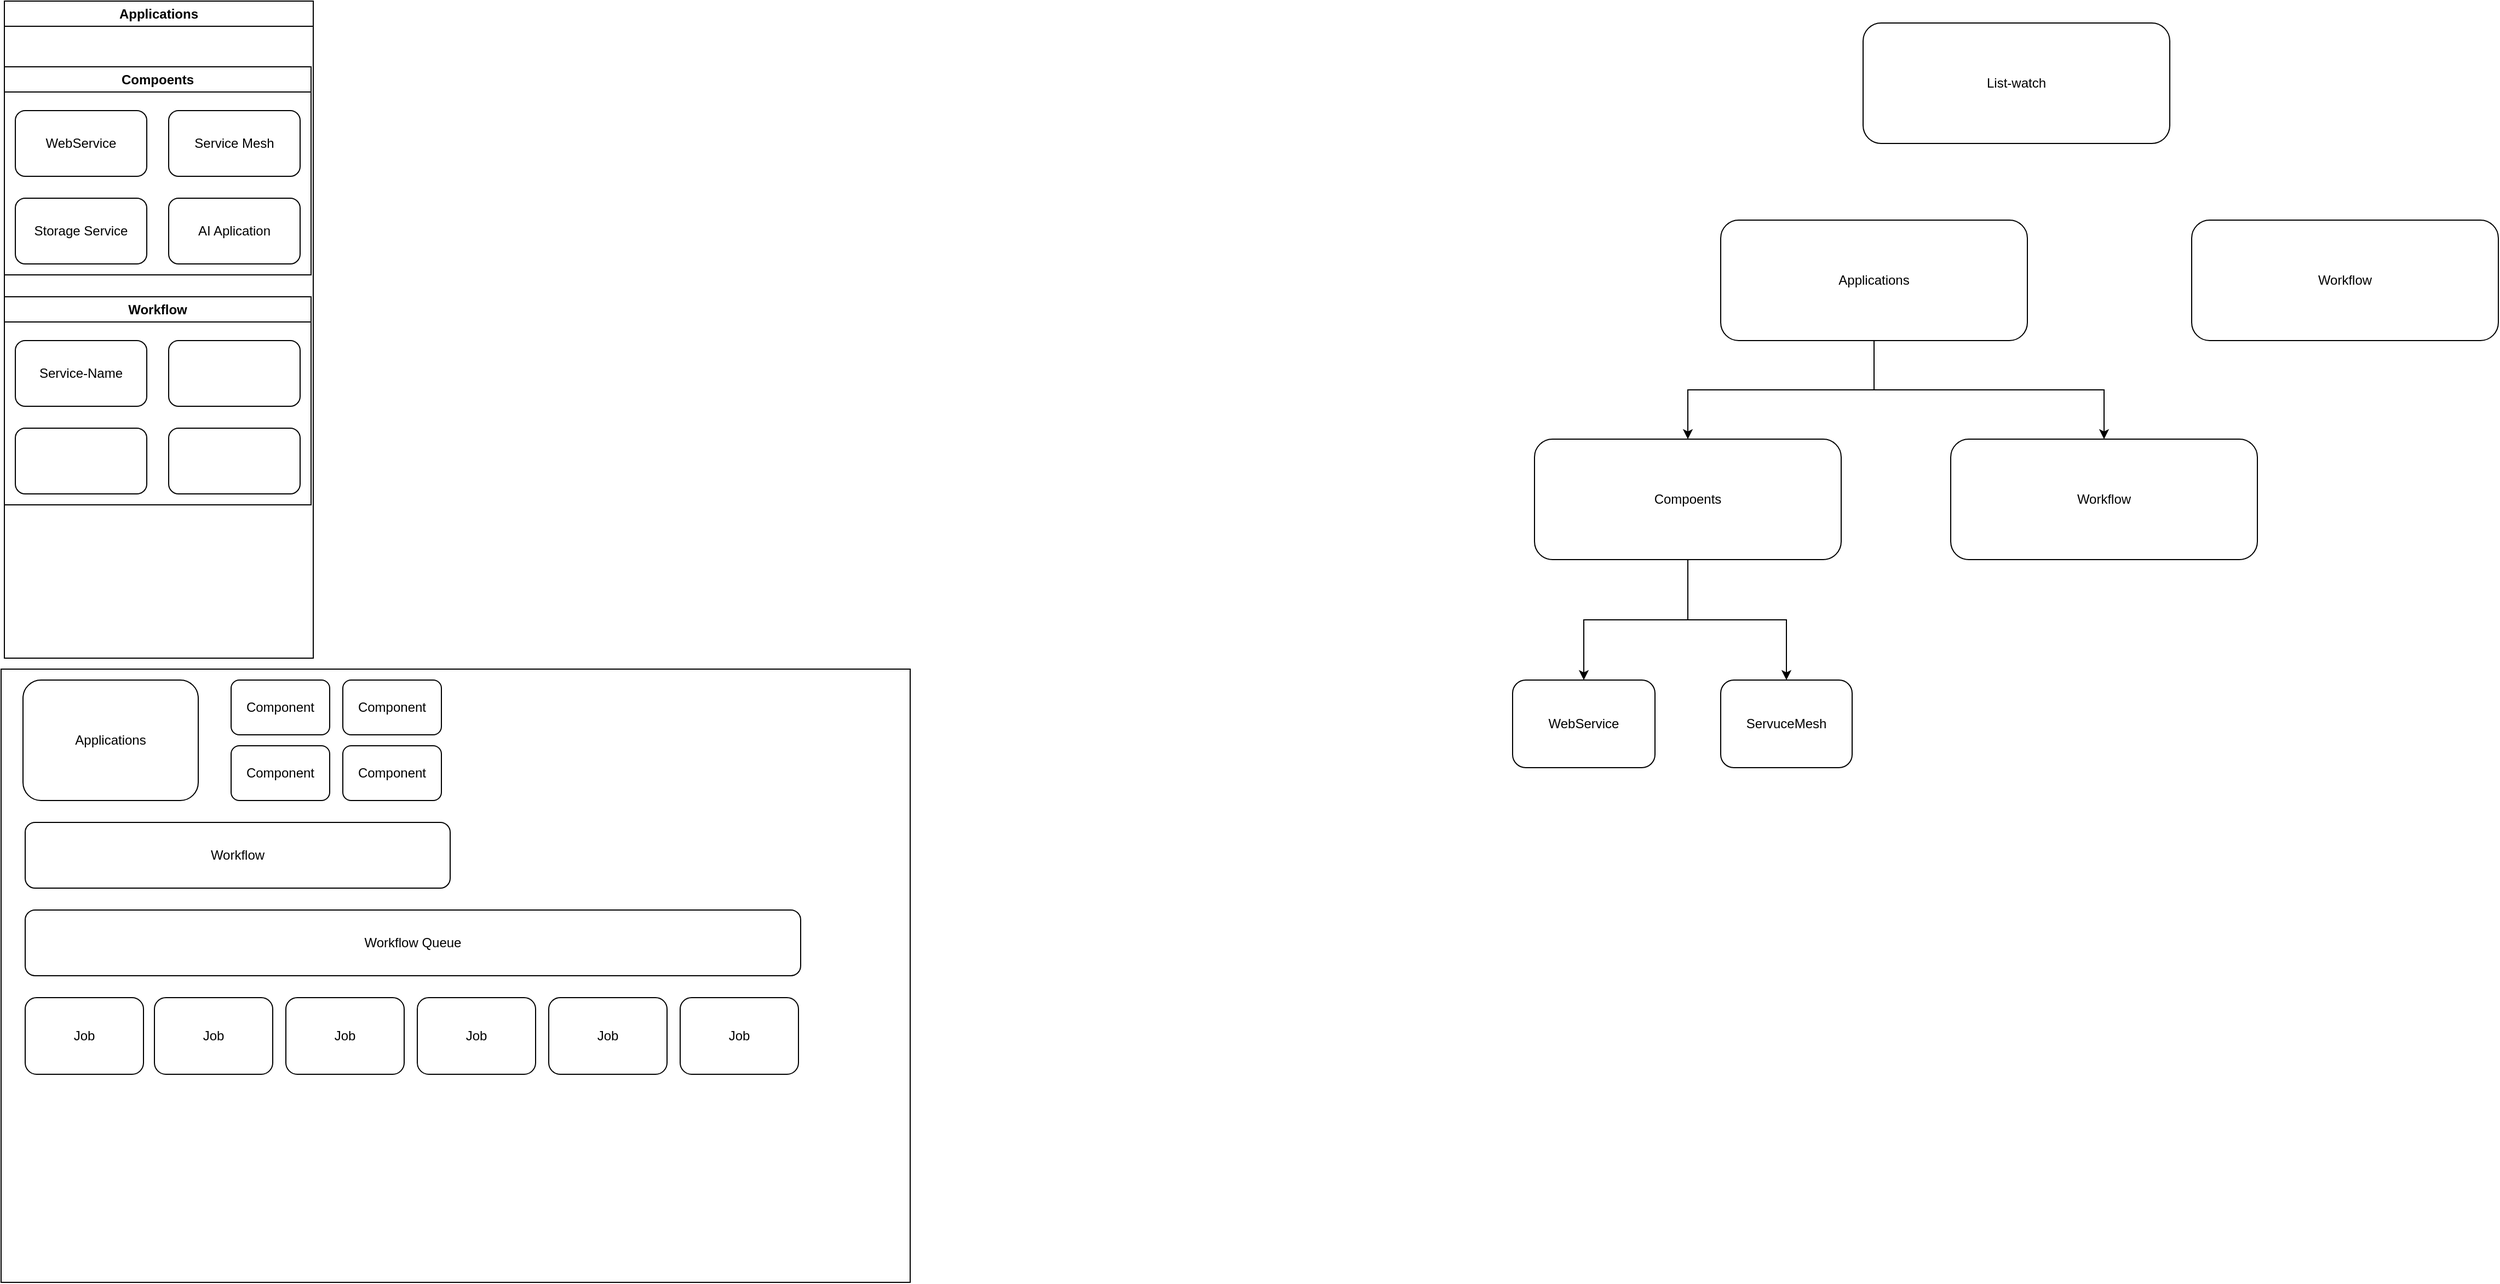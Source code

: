 <mxfile version="21.6.5" type="device">
  <diagram name="第 1 页" id="KbaOmbjP4u-p-hVNiSLN">
    <mxGraphModel dx="3860" dy="1352" grid="1" gridSize="10" guides="1" tooltips="1" connect="1" arrows="1" fold="1" page="1" pageScale="1" pageWidth="827" pageHeight="1169" math="0" shadow="0">
      <root>
        <mxCell id="0" />
        <mxCell id="1" parent="0" />
        <mxCell id="6AzrXqzqtAnKqpm13US0-14" value="" style="rounded=0;whiteSpace=wrap;html=1;" vertex="1" parent="1">
          <mxGeometry x="-830" y="610" width="830" height="560" as="geometry" />
        </mxCell>
        <mxCell id="7m9xHruXsYvzORI0_9JX-1" value="List-watch" style="rounded=1;whiteSpace=wrap;html=1;" parent="1" vertex="1">
          <mxGeometry x="870" y="20" width="280" height="110" as="geometry" />
        </mxCell>
        <mxCell id="DYu3W3ueZOEGcZTcNrSe-4" value="Applications" style="swimlane;whiteSpace=wrap;html=1;" parent="1" vertex="1">
          <mxGeometry x="-827" width="282" height="600" as="geometry" />
        </mxCell>
        <mxCell id="DYu3W3ueZOEGcZTcNrSe-8" value="Compoents" style="swimlane;whiteSpace=wrap;html=1;" parent="DYu3W3ueZOEGcZTcNrSe-4" vertex="1">
          <mxGeometry y="60" width="280" height="190" as="geometry">
            <mxRectangle y="60" width="110" height="30" as="alternateBounds" />
          </mxGeometry>
        </mxCell>
        <mxCell id="DYu3W3ueZOEGcZTcNrSe-9" value="WebService" style="rounded=1;whiteSpace=wrap;html=1;" parent="DYu3W3ueZOEGcZTcNrSe-8" vertex="1">
          <mxGeometry x="10" y="40" width="120" height="60" as="geometry" />
        </mxCell>
        <mxCell id="DYu3W3ueZOEGcZTcNrSe-10" value="Service Mesh" style="rounded=1;whiteSpace=wrap;html=1;" parent="DYu3W3ueZOEGcZTcNrSe-8" vertex="1">
          <mxGeometry x="150" y="40" width="120" height="60" as="geometry" />
        </mxCell>
        <mxCell id="DYu3W3ueZOEGcZTcNrSe-11" value="Storage Service" style="rounded=1;whiteSpace=wrap;html=1;" parent="DYu3W3ueZOEGcZTcNrSe-8" vertex="1">
          <mxGeometry x="10" y="120" width="120" height="60" as="geometry" />
        </mxCell>
        <mxCell id="DYu3W3ueZOEGcZTcNrSe-12" value="AI Aplication" style="rounded=1;whiteSpace=wrap;html=1;" parent="DYu3W3ueZOEGcZTcNrSe-8" vertex="1">
          <mxGeometry x="150" y="120" width="120" height="60" as="geometry" />
        </mxCell>
        <mxCell id="eYoJU8vu-C8G9DPtYkyj-12" value="Workflow" style="swimlane;whiteSpace=wrap;html=1;" parent="DYu3W3ueZOEGcZTcNrSe-4" vertex="1">
          <mxGeometry y="270" width="280" height="190" as="geometry">
            <mxRectangle y="270" width="110" height="30" as="alternateBounds" />
          </mxGeometry>
        </mxCell>
        <mxCell id="eYoJU8vu-C8G9DPtYkyj-13" value="Service-Name" style="rounded=1;whiteSpace=wrap;html=1;" parent="eYoJU8vu-C8G9DPtYkyj-12" vertex="1">
          <mxGeometry x="10" y="40" width="120" height="60" as="geometry" />
        </mxCell>
        <mxCell id="eYoJU8vu-C8G9DPtYkyj-14" value="" style="rounded=1;whiteSpace=wrap;html=1;" parent="eYoJU8vu-C8G9DPtYkyj-12" vertex="1">
          <mxGeometry x="150" y="40" width="120" height="60" as="geometry" />
        </mxCell>
        <mxCell id="eYoJU8vu-C8G9DPtYkyj-15" value="" style="rounded=1;whiteSpace=wrap;html=1;" parent="eYoJU8vu-C8G9DPtYkyj-12" vertex="1">
          <mxGeometry x="10" y="120" width="120" height="60" as="geometry" />
        </mxCell>
        <mxCell id="eYoJU8vu-C8G9DPtYkyj-16" value="" style="rounded=1;whiteSpace=wrap;html=1;" parent="eYoJU8vu-C8G9DPtYkyj-12" vertex="1">
          <mxGeometry x="150" y="120" width="120" height="60" as="geometry" />
        </mxCell>
        <mxCell id="6AzrXqzqtAnKqpm13US0-7" style="edgeStyle=orthogonalEdgeStyle;rounded=0;orthogonalLoop=1;jettySize=auto;html=1;exitX=0.5;exitY=1;exitDx=0;exitDy=0;entryX=0.5;entryY=0;entryDx=0;entryDy=0;" edge="1" parent="1" source="eYoJU8vu-C8G9DPtYkyj-17" target="6AzrXqzqtAnKqpm13US0-5">
          <mxGeometry relative="1" as="geometry" />
        </mxCell>
        <mxCell id="6AzrXqzqtAnKqpm13US0-8" style="edgeStyle=orthogonalEdgeStyle;rounded=0;orthogonalLoop=1;jettySize=auto;html=1;exitX=0.5;exitY=1;exitDx=0;exitDy=0;entryX=0.5;entryY=0;entryDx=0;entryDy=0;" edge="1" parent="1" source="eYoJU8vu-C8G9DPtYkyj-17" target="6AzrXqzqtAnKqpm13US0-4">
          <mxGeometry relative="1" as="geometry" />
        </mxCell>
        <mxCell id="eYoJU8vu-C8G9DPtYkyj-17" value="Applications" style="rounded=1;whiteSpace=wrap;html=1;" parent="1" vertex="1">
          <mxGeometry x="740" y="200" width="280" height="110" as="geometry" />
        </mxCell>
        <mxCell id="eYoJU8vu-C8G9DPtYkyj-18" value="Workflow" style="rounded=1;whiteSpace=wrap;html=1;" parent="1" vertex="1">
          <mxGeometry x="1170" y="200" width="280" height="110" as="geometry" />
        </mxCell>
        <mxCell id="6AzrXqzqtAnKqpm13US0-4" value="Workflow" style="rounded=1;whiteSpace=wrap;html=1;" vertex="1" parent="1">
          <mxGeometry x="950" y="400" width="280" height="110" as="geometry" />
        </mxCell>
        <mxCell id="6AzrXqzqtAnKqpm13US0-11" style="edgeStyle=orthogonalEdgeStyle;rounded=0;orthogonalLoop=1;jettySize=auto;html=1;exitX=0.5;exitY=1;exitDx=0;exitDy=0;entryX=0.5;entryY=0;entryDx=0;entryDy=0;" edge="1" parent="1" source="6AzrXqzqtAnKqpm13US0-5" target="6AzrXqzqtAnKqpm13US0-9">
          <mxGeometry relative="1" as="geometry" />
        </mxCell>
        <mxCell id="6AzrXqzqtAnKqpm13US0-12" style="edgeStyle=orthogonalEdgeStyle;rounded=0;orthogonalLoop=1;jettySize=auto;html=1;exitX=0.5;exitY=1;exitDx=0;exitDy=0;entryX=0.5;entryY=0;entryDx=0;entryDy=0;" edge="1" parent="1" source="6AzrXqzqtAnKqpm13US0-5" target="6AzrXqzqtAnKqpm13US0-10">
          <mxGeometry relative="1" as="geometry" />
        </mxCell>
        <mxCell id="6AzrXqzqtAnKqpm13US0-5" value="Compoents" style="rounded=1;whiteSpace=wrap;html=1;" vertex="1" parent="1">
          <mxGeometry x="570" y="400" width="280" height="110" as="geometry" />
        </mxCell>
        <mxCell id="6AzrXqzqtAnKqpm13US0-9" value="WebService" style="rounded=1;whiteSpace=wrap;html=1;" vertex="1" parent="1">
          <mxGeometry x="550" y="620" width="130" height="80" as="geometry" />
        </mxCell>
        <mxCell id="6AzrXqzqtAnKqpm13US0-10" value="ServuceMesh" style="rounded=1;whiteSpace=wrap;html=1;" vertex="1" parent="1">
          <mxGeometry x="740" y="620" width="120" height="80" as="geometry" />
        </mxCell>
        <mxCell id="6AzrXqzqtAnKqpm13US0-13" value="Workflow Queue" style="rounded=1;whiteSpace=wrap;html=1;" vertex="1" parent="1">
          <mxGeometry x="-808" y="830" width="708" height="60" as="geometry" />
        </mxCell>
        <mxCell id="6AzrXqzqtAnKqpm13US0-15" value="Workflow" style="rounded=1;whiteSpace=wrap;html=1;" vertex="1" parent="1">
          <mxGeometry x="-808" y="750" width="388" height="60" as="geometry" />
        </mxCell>
        <mxCell id="6AzrXqzqtAnKqpm13US0-16" value="Applications" style="rounded=1;whiteSpace=wrap;html=1;" vertex="1" parent="1">
          <mxGeometry x="-810" y="620" width="160" height="110" as="geometry" />
        </mxCell>
        <mxCell id="6AzrXqzqtAnKqpm13US0-17" value="Component" style="rounded=1;whiteSpace=wrap;html=1;" vertex="1" parent="1">
          <mxGeometry x="-620" y="620" width="90" height="50" as="geometry" />
        </mxCell>
        <mxCell id="6AzrXqzqtAnKqpm13US0-18" value="Component" style="rounded=1;whiteSpace=wrap;html=1;" vertex="1" parent="1">
          <mxGeometry x="-620" y="680" width="90" height="50" as="geometry" />
        </mxCell>
        <mxCell id="6AzrXqzqtAnKqpm13US0-19" value="Component" style="rounded=1;whiteSpace=wrap;html=1;" vertex="1" parent="1">
          <mxGeometry x="-518" y="620" width="90" height="50" as="geometry" />
        </mxCell>
        <mxCell id="6AzrXqzqtAnKqpm13US0-20" value="Component" style="rounded=1;whiteSpace=wrap;html=1;" vertex="1" parent="1">
          <mxGeometry x="-518" y="680" width="90" height="50" as="geometry" />
        </mxCell>
        <mxCell id="6AzrXqzqtAnKqpm13US0-22" value="Job" style="rounded=1;whiteSpace=wrap;html=1;" vertex="1" parent="1">
          <mxGeometry x="-808" y="910" width="108" height="70" as="geometry" />
        </mxCell>
        <mxCell id="6AzrXqzqtAnKqpm13US0-23" value="Job" style="rounded=1;whiteSpace=wrap;html=1;" vertex="1" parent="1">
          <mxGeometry x="-690" y="910" width="108" height="70" as="geometry" />
        </mxCell>
        <mxCell id="6AzrXqzqtAnKqpm13US0-24" value="Job" style="rounded=1;whiteSpace=wrap;html=1;" vertex="1" parent="1">
          <mxGeometry x="-570" y="910" width="108" height="70" as="geometry" />
        </mxCell>
        <mxCell id="6AzrXqzqtAnKqpm13US0-25" value="Job" style="rounded=1;whiteSpace=wrap;html=1;" vertex="1" parent="1">
          <mxGeometry x="-450" y="910" width="108" height="70" as="geometry" />
        </mxCell>
        <mxCell id="6AzrXqzqtAnKqpm13US0-26" value="Job" style="rounded=1;whiteSpace=wrap;html=1;" vertex="1" parent="1">
          <mxGeometry x="-330" y="910" width="108" height="70" as="geometry" />
        </mxCell>
        <mxCell id="6AzrXqzqtAnKqpm13US0-27" value="Job" style="rounded=1;whiteSpace=wrap;html=1;" vertex="1" parent="1">
          <mxGeometry x="-210" y="910" width="108" height="70" as="geometry" />
        </mxCell>
      </root>
    </mxGraphModel>
  </diagram>
</mxfile>
